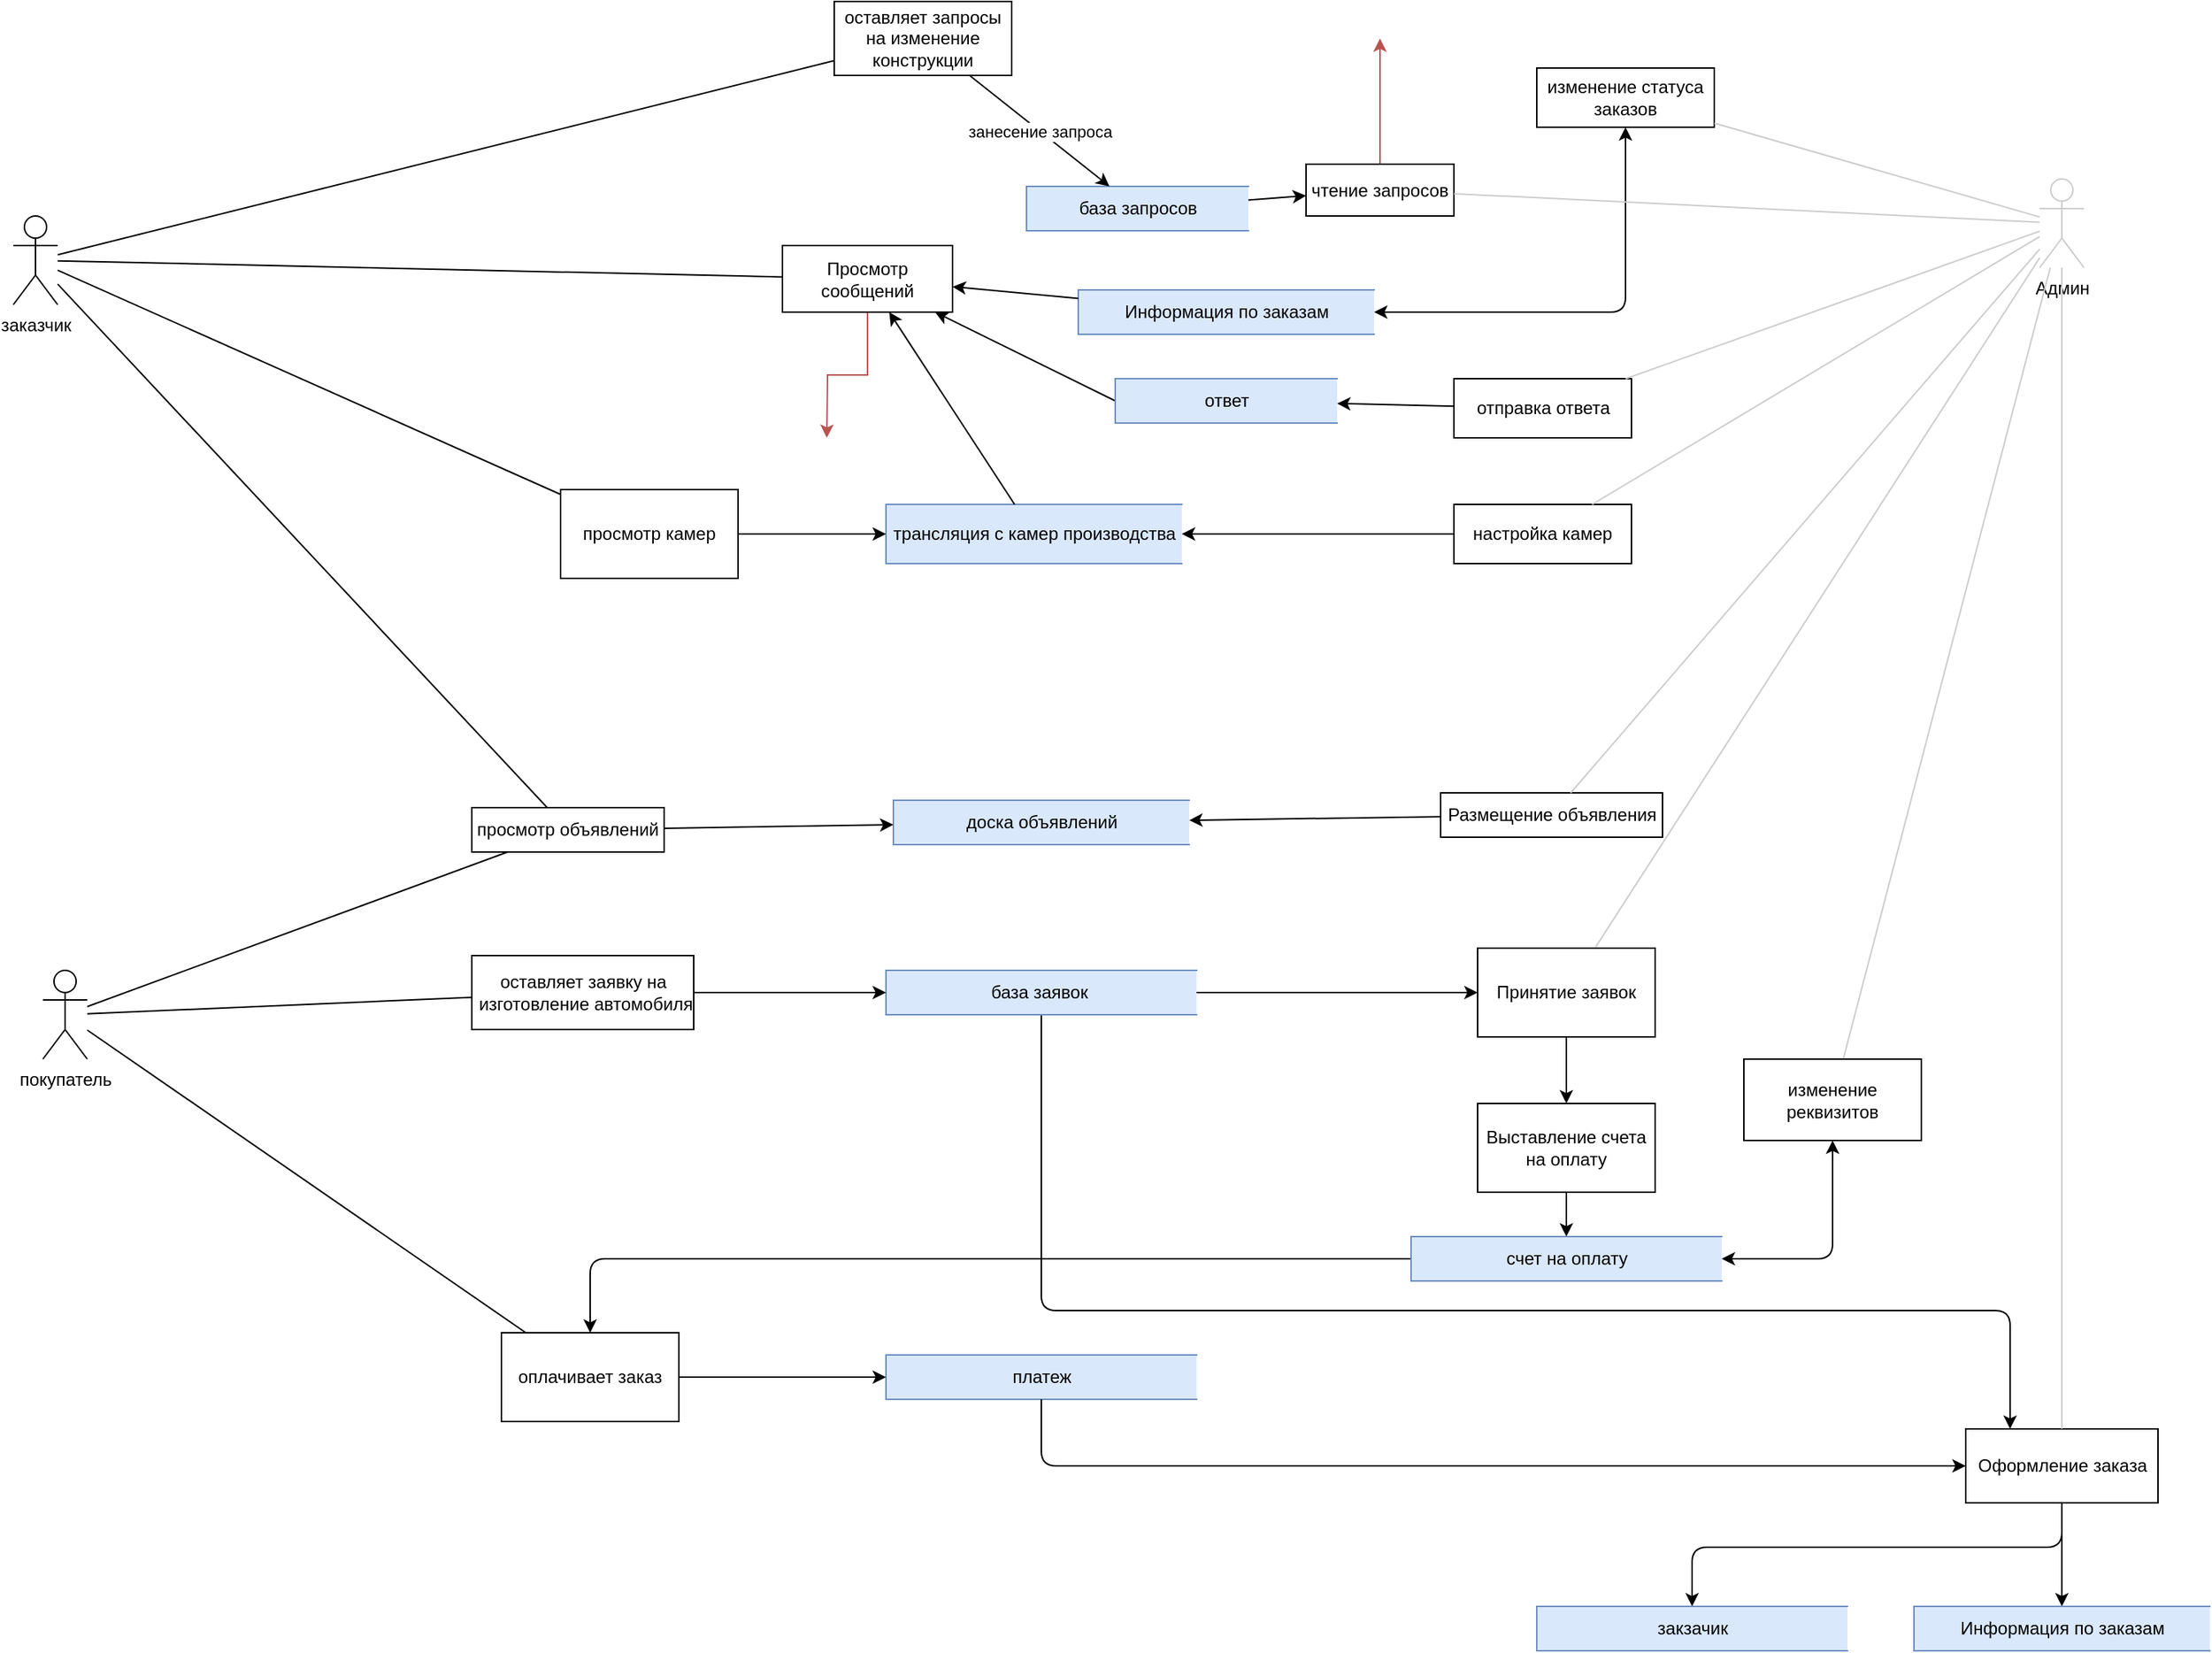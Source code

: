 <mxfile version="15.6.1" type="github" pages="2">
  <diagram id="y4CA1rRjGdysuxIqKg8y" name="Page-1">
    <mxGraphModel dx="2048" dy="654" grid="1" gridSize="10" guides="1" tooltips="1" connect="1" arrows="1" fold="1" page="1" pageScale="1" pageWidth="827" pageHeight="1169" math="0" shadow="0">
      <root>
        <mxCell id="0" />
        <mxCell id="1" parent="0" />
        <mxCell id="VrzXlD3wAECmVU4_dmZE-87" value="" style="endArrow=none;html=1;endFill=0;strokeColor=#CCCCCC;" parent="1" source="VrzXlD3wAECmVU4_dmZE-16" target="VrzXlD3wAECmVU4_dmZE-86" edge="1">
          <mxGeometry width="50" height="50" relative="1" as="geometry">
            <mxPoint x="480" y="610" as="sourcePoint" />
            <mxPoint x="530" y="560" as="targetPoint" />
          </mxGeometry>
        </mxCell>
        <mxCell id="VrzXlD3wAECmVU4_dmZE-1" value="оставляет запросы на изменение конструкции" style="rounded=0;whiteSpace=wrap;html=1;" parent="1" vertex="1">
          <mxGeometry x="-125" y="15" width="120" height="50" as="geometry" />
        </mxCell>
        <mxCell id="VrzXlD3wAECmVU4_dmZE-4" value="база запросов" style="html=1;dashed=0;whitespace=wrap;shape=partialRectangle;right=0;fillColor=#dae8fc;strokeColor=#6c8ebf;" parent="1" vertex="1">
          <mxGeometry x="5" y="140" width="150" height="30" as="geometry" />
        </mxCell>
        <mxCell id="VrzXlD3wAECmVU4_dmZE-10" value="заказчик" style="shape=umlActor;verticalLabelPosition=bottom;verticalAlign=top;html=1;outlineConnect=0;" parent="1" vertex="1">
          <mxGeometry x="-680" y="160" width="30" height="60" as="geometry" />
        </mxCell>
        <mxCell id="VrzXlD3wAECmVU4_dmZE-11" value="" style="endArrow=none;html=1;endFill=0;" parent="1" source="VrzXlD3wAECmVU4_dmZE-10" target="VrzXlD3wAECmVU4_dmZE-1" edge="1">
          <mxGeometry width="50" height="50" relative="1" as="geometry">
            <mxPoint x="70" y="440" as="sourcePoint" />
            <mxPoint x="260" y="190" as="targetPoint" />
          </mxGeometry>
        </mxCell>
        <mxCell id="VrzXlD3wAECmVU4_dmZE-14" value="" style="endArrow=classic;html=1;" parent="1" source="VrzXlD3wAECmVU4_dmZE-1" target="VrzXlD3wAECmVU4_dmZE-4" edge="1">
          <mxGeometry relative="1" as="geometry">
            <mxPoint x="-15" y="15" as="sourcePoint" />
            <mxPoint x="85" y="15" as="targetPoint" />
          </mxGeometry>
        </mxCell>
        <mxCell id="VrzXlD3wAECmVU4_dmZE-15" value="занесение запроса" style="edgeLabel;resizable=0;html=1;align=center;verticalAlign=middle;" parent="VrzXlD3wAECmVU4_dmZE-14" connectable="0" vertex="1">
          <mxGeometry relative="1" as="geometry" />
        </mxCell>
        <mxCell id="VrzXlD3wAECmVU4_dmZE-16" value="Админ" style="shape=umlActor;verticalLabelPosition=bottom;verticalAlign=top;html=1;outlineConnect=0;strokeColor=#CCCCCC;" parent="1" vertex="1">
          <mxGeometry x="690" y="135" width="30" height="60" as="geometry" />
        </mxCell>
        <mxCell id="h4QKKrm3KqJXx1W9fiLN-11" style="edgeStyle=orthogonalEdgeStyle;orthogonalLoop=1;jettySize=auto;html=1;startArrow=classic;startFill=1;" parent="1" source="VrzXlD3wAECmVU4_dmZE-17" target="VrzXlD3wAECmVU4_dmZE-42" edge="1">
          <mxGeometry relative="1" as="geometry" />
        </mxCell>
        <mxCell id="VrzXlD3wAECmVU4_dmZE-17" value="Информация по заказам" style="html=1;dashed=0;whitespace=wrap;shape=partialRectangle;right=0;fillColor=#dae8fc;strokeColor=#6c8ebf;" parent="1" vertex="1">
          <mxGeometry x="40" y="210" width="200" height="30" as="geometry" />
        </mxCell>
        <mxCell id="Q7XhJ7vtrL6c-V6PacHq-3" style="edgeStyle=orthogonalEdgeStyle;rounded=0;orthogonalLoop=1;jettySize=auto;html=1;fillColor=#f8cecc;strokeColor=#b85450;" edge="1" parent="1" source="VrzXlD3wAECmVU4_dmZE-18">
          <mxGeometry relative="1" as="geometry">
            <mxPoint x="244" y="40" as="targetPoint" />
          </mxGeometry>
        </mxCell>
        <mxCell id="VrzXlD3wAECmVU4_dmZE-18" value="чтение запросов" style="rounded=0;whiteSpace=wrap;html=1;" parent="1" vertex="1">
          <mxGeometry x="194" y="125" width="100" height="35" as="geometry" />
        </mxCell>
        <mxCell id="VrzXlD3wAECmVU4_dmZE-23" value="" style="endArrow=none;html=1;endFill=0;strokeColor=#CCCCCC;" parent="1" source="VrzXlD3wAECmVU4_dmZE-16" target="VrzXlD3wAECmVU4_dmZE-18" edge="1">
          <mxGeometry width="50" height="50" relative="1" as="geometry">
            <mxPoint x="410" y="380" as="sourcePoint" />
            <mxPoint x="460" y="330" as="targetPoint" />
          </mxGeometry>
        </mxCell>
        <mxCell id="VrzXlD3wAECmVU4_dmZE-24" value="" style="endArrow=classic;html=1;" parent="1" source="VrzXlD3wAECmVU4_dmZE-4" target="VrzXlD3wAECmVU4_dmZE-18" edge="1">
          <mxGeometry width="50" height="50" relative="1" as="geometry">
            <mxPoint x="265" y="105" as="sourcePoint" />
            <mxPoint x="205" y="155" as="targetPoint" />
          </mxGeometry>
        </mxCell>
        <mxCell id="VrzXlD3wAECmVU4_dmZE-25" value="отправка ответа" style="html=1;dashed=0;whitespace=wrap;" parent="1" vertex="1">
          <mxGeometry x="294" y="270" width="120" height="40" as="geometry" />
        </mxCell>
        <mxCell id="VrzXlD3wAECmVU4_dmZE-26" value="" style="endArrow=none;html=1;endFill=0;strokeColor=#CCCCCC;" parent="1" source="VrzXlD3wAECmVU4_dmZE-16" target="VrzXlD3wAECmVU4_dmZE-25" edge="1">
          <mxGeometry width="50" height="50" relative="1" as="geometry">
            <mxPoint x="500" y="220" as="sourcePoint" />
            <mxPoint x="550" y="170" as="targetPoint" />
          </mxGeometry>
        </mxCell>
        <mxCell id="VrzXlD3wAECmVU4_dmZE-28" value="Размещение объявления" style="html=1;dashed=0;whitespace=wrap;" parent="1" vertex="1">
          <mxGeometry x="285" y="550" width="150" height="30" as="geometry" />
        </mxCell>
        <mxCell id="VrzXlD3wAECmVU4_dmZE-31" value="" style="endArrow=none;html=1;endFill=0;strokeColor=#CCCCCC;" parent="1" source="VrzXlD3wAECmVU4_dmZE-16" target="VrzXlD3wAECmVU4_dmZE-28" edge="1">
          <mxGeometry width="50" height="50" relative="1" as="geometry">
            <mxPoint x="550" y="260" as="sourcePoint" />
            <mxPoint x="600" y="210" as="targetPoint" />
          </mxGeometry>
        </mxCell>
        <mxCell id="VrzXlD3wAECmVU4_dmZE-32" value="доска объявлений" style="html=1;dashed=0;whitespace=wrap;shape=partialRectangle;right=0;fillColor=#dae8fc;strokeColor=#6c8ebf;" parent="1" vertex="1">
          <mxGeometry x="-85" y="555" width="200" height="30" as="geometry" />
        </mxCell>
        <mxCell id="VrzXlD3wAECmVU4_dmZE-33" value="покупатель" style="shape=umlActor;verticalLabelPosition=bottom;verticalAlign=top;html=1;outlineConnect=0;" parent="1" vertex="1">
          <mxGeometry x="-660" y="670" width="30" height="60" as="geometry" />
        </mxCell>
        <mxCell id="Q7XhJ7vtrL6c-V6PacHq-1" style="edgeStyle=orthogonalEdgeStyle;rounded=0;orthogonalLoop=1;jettySize=auto;html=1;fillColor=#f8cecc;strokeColor=#b85450;" edge="1" parent="1" source="VrzXlD3wAECmVU4_dmZE-38">
          <mxGeometry relative="1" as="geometry">
            <mxPoint x="-130" y="310" as="targetPoint" />
          </mxGeometry>
        </mxCell>
        <mxCell id="VrzXlD3wAECmVU4_dmZE-38" value="Просмотр сообщений" style="rounded=0;whiteSpace=wrap;html=1;" parent="1" vertex="1">
          <mxGeometry x="-160" y="180" width="115" height="45" as="geometry" />
        </mxCell>
        <mxCell id="VrzXlD3wAECmVU4_dmZE-39" value="" style="endArrow=none;html=1;endFill=0;" parent="1" source="VrzXlD3wAECmVU4_dmZE-10" target="VrzXlD3wAECmVU4_dmZE-38" edge="1">
          <mxGeometry width="50" height="50" relative="1" as="geometry">
            <mxPoint x="-260" y="250" as="sourcePoint" />
            <mxPoint x="-210" y="200" as="targetPoint" />
          </mxGeometry>
        </mxCell>
        <mxCell id="VrzXlD3wAECmVU4_dmZE-41" value="" style="endArrow=classic;html=1;" parent="1" source="VrzXlD3wAECmVU4_dmZE-28" target="VrzXlD3wAECmVU4_dmZE-32" edge="1">
          <mxGeometry width="50" height="50" relative="1" as="geometry">
            <mxPoint x="-120" y="510" as="sourcePoint" />
            <mxPoint x="-70" y="460" as="targetPoint" />
          </mxGeometry>
        </mxCell>
        <mxCell id="VrzXlD3wAECmVU4_dmZE-42" value="изменение статуса заказов" style="rounded=0;whiteSpace=wrap;html=1;" parent="1" vertex="1">
          <mxGeometry x="350" y="60" width="120" height="40" as="geometry" />
        </mxCell>
        <mxCell id="VrzXlD3wAECmVU4_dmZE-43" value="" style="endArrow=none;html=1;endFill=0;strokeColor=#CCCCCC;" parent="1" source="VrzXlD3wAECmVU4_dmZE-16" target="VrzXlD3wAECmVU4_dmZE-42" edge="1">
          <mxGeometry width="50" height="50" relative="1" as="geometry">
            <mxPoint x="120" y="380" as="sourcePoint" />
            <mxPoint x="170" y="330" as="targetPoint" />
          </mxGeometry>
        </mxCell>
        <mxCell id="VrzXlD3wAECmVU4_dmZE-45" value="" style="endArrow=classic;html=1;" parent="1" source="VrzXlD3wAECmVU4_dmZE-25" target="h4QKKrm3KqJXx1W9fiLN-32" edge="1">
          <mxGeometry width="50" height="50" relative="1" as="geometry">
            <mxPoint x="130" y="335" as="sourcePoint" />
            <mxPoint x="-27.5" y="290" as="targetPoint" />
          </mxGeometry>
        </mxCell>
        <mxCell id="VrzXlD3wAECmVU4_dmZE-48" value="" style="endArrow=classic;html=1;" parent="1" source="VrzXlD3wAECmVU4_dmZE-17" target="VrzXlD3wAECmVU4_dmZE-38" edge="1">
          <mxGeometry width="50" height="50" relative="1" as="geometry">
            <mxPoint x="50" y="185" as="sourcePoint" />
            <mxPoint x="-46.538" y="275" as="targetPoint" />
          </mxGeometry>
        </mxCell>
        <mxCell id="VrzXlD3wAECmVU4_dmZE-49" value="трансляция с камер производства" style="html=1;dashed=0;whitespace=wrap;shape=partialRectangle;right=0;fillColor=#dae8fc;strokeColor=#6c8ebf;" parent="1" vertex="1">
          <mxGeometry x="-90" y="355" width="200" height="40" as="geometry" />
        </mxCell>
        <mxCell id="VrzXlD3wAECmVU4_dmZE-50" value="настройка камер" style="rounded=0;whiteSpace=wrap;html=1;" parent="1" vertex="1">
          <mxGeometry x="294" y="355" width="120" height="40" as="geometry" />
        </mxCell>
        <mxCell id="VrzXlD3wAECmVU4_dmZE-51" value="" style="endArrow=none;html=1;endFill=0;strokeColor=#CCCCCC;" parent="1" source="VrzXlD3wAECmVU4_dmZE-16" target="VrzXlD3wAECmVU4_dmZE-50" edge="1">
          <mxGeometry width="50" height="50" relative="1" as="geometry">
            <mxPoint x="350" y="590" as="sourcePoint" />
            <mxPoint x="400" y="540" as="targetPoint" />
          </mxGeometry>
        </mxCell>
        <mxCell id="VrzXlD3wAECmVU4_dmZE-52" value="" style="endArrow=classic;html=1;" parent="1" source="VrzXlD3wAECmVU4_dmZE-50" target="VrzXlD3wAECmVU4_dmZE-49" edge="1">
          <mxGeometry width="50" height="50" relative="1" as="geometry">
            <mxPoint x="170" y="555" as="sourcePoint" />
            <mxPoint x="220" y="505" as="targetPoint" />
          </mxGeometry>
        </mxCell>
        <mxCell id="VrzXlD3wAECmVU4_dmZE-54" value="просмотр объявлений" style="rounded=0;whiteSpace=wrap;html=1;" parent="1" vertex="1">
          <mxGeometry x="-370" y="560" width="130" height="30" as="geometry" />
        </mxCell>
        <mxCell id="VrzXlD3wAECmVU4_dmZE-55" value="" style="endArrow=none;html=1;endFill=0;" parent="1" source="VrzXlD3wAECmVU4_dmZE-33" target="VrzXlD3wAECmVU4_dmZE-54" edge="1">
          <mxGeometry width="50" height="50" relative="1" as="geometry">
            <mxPoint x="-190" y="690" as="sourcePoint" />
            <mxPoint x="-140" y="640" as="targetPoint" />
          </mxGeometry>
        </mxCell>
        <mxCell id="VrzXlD3wAECmVU4_dmZE-56" value="" style="endArrow=none;html=1;endFill=0;" parent="1" source="VrzXlD3wAECmVU4_dmZE-10" target="VrzXlD3wAECmVU4_dmZE-54" edge="1">
          <mxGeometry width="50" height="50" relative="1" as="geometry">
            <mxPoint x="-270" y="440" as="sourcePoint" />
            <mxPoint x="-220" y="390" as="targetPoint" />
          </mxGeometry>
        </mxCell>
        <mxCell id="VrzXlD3wAECmVU4_dmZE-57" value="" style="endArrow=classic;html=1;" parent="1" source="VrzXlD3wAECmVU4_dmZE-54" target="VrzXlD3wAECmVU4_dmZE-32" edge="1">
          <mxGeometry width="50" height="50" relative="1" as="geometry">
            <mxPoint x="-30" y="640" as="sourcePoint" />
            <mxPoint x="20" y="590" as="targetPoint" />
          </mxGeometry>
        </mxCell>
        <mxCell id="VrzXlD3wAECmVU4_dmZE-68" value="" style="endArrow=classic;html=1;" parent="1" source="VrzXlD3wAECmVU4_dmZE-49" target="VrzXlD3wAECmVU4_dmZE-38" edge="1">
          <mxGeometry width="50" height="50" relative="1" as="geometry">
            <mxPoint x="-20" y="395" as="sourcePoint" />
            <mxPoint x="-65" y="305" as="targetPoint" />
          </mxGeometry>
        </mxCell>
        <mxCell id="VrzXlD3wAECmVU4_dmZE-75" value="просмотр камер" style="rounded=0;whiteSpace=wrap;html=1;" parent="1" vertex="1">
          <mxGeometry x="-310" y="345" width="120" height="60" as="geometry" />
        </mxCell>
        <mxCell id="VrzXlD3wAECmVU4_dmZE-76" value="" style="endArrow=none;html=1;endFill=0;" parent="1" source="VrzXlD3wAECmVU4_dmZE-10" target="VrzXlD3wAECmVU4_dmZE-75" edge="1">
          <mxGeometry width="50" height="50" relative="1" as="geometry">
            <mxPoint x="-350" y="360" as="sourcePoint" />
            <mxPoint x="-300" y="310" as="targetPoint" />
          </mxGeometry>
        </mxCell>
        <mxCell id="VrzXlD3wAECmVU4_dmZE-77" value="" style="endArrow=classic;html=1;" parent="1" source="VrzXlD3wAECmVU4_dmZE-75" target="VrzXlD3wAECmVU4_dmZE-49" edge="1">
          <mxGeometry width="50" height="50" relative="1" as="geometry">
            <mxPoint x="-170" y="495" as="sourcePoint" />
            <mxPoint x="-120" y="445" as="targetPoint" />
          </mxGeometry>
        </mxCell>
        <mxCell id="h4QKKrm3KqJXx1W9fiLN-28" style="edgeStyle=orthogonalEdgeStyle;orthogonalLoop=1;jettySize=auto;html=1;startArrow=none;startFill=0;" parent="1" source="VrzXlD3wAECmVU4_dmZE-78" target="VrzXlD3wAECmVU4_dmZE-80" edge="1">
          <mxGeometry relative="1" as="geometry">
            <Array as="points">
              <mxPoint x="15" y="900" />
              <mxPoint x="670" y="900" />
            </Array>
          </mxGeometry>
        </mxCell>
        <mxCell id="VrzXlD3wAECmVU4_dmZE-78" value="база заявок&amp;nbsp;" style="html=1;dashed=0;whitespace=wrap;shape=partialRectangle;right=0;fillColor=#dae8fc;strokeColor=#6c8ebf;" parent="1" vertex="1">
          <mxGeometry x="-90" y="670" width="210" height="30" as="geometry" />
        </mxCell>
        <mxCell id="VrzXlD3wAECmVU4_dmZE-79" value="оставляет заявку на&lt;br&gt;&amp;nbsp;изготовление автомобиля" style="html=1;dashed=0;whitespace=wrap;" parent="1" vertex="1">
          <mxGeometry x="-370" y="660" width="150" height="50" as="geometry" />
        </mxCell>
        <mxCell id="h4QKKrm3KqJXx1W9fiLN-23" style="edgeStyle=orthogonalEdgeStyle;orthogonalLoop=1;jettySize=auto;html=1;startFill=0;startArrow=none;" parent="1" source="VrzXlD3wAECmVU4_dmZE-80" target="h4QKKrm3KqJXx1W9fiLN-22" edge="1">
          <mxGeometry relative="1" as="geometry" />
        </mxCell>
        <mxCell id="h4QKKrm3KqJXx1W9fiLN-30" style="edgeStyle=orthogonalEdgeStyle;orthogonalLoop=1;jettySize=auto;html=1;startArrow=none;startFill=0;" parent="1" source="VrzXlD3wAECmVU4_dmZE-80" target="h4QKKrm3KqJXx1W9fiLN-29" edge="1">
          <mxGeometry relative="1" as="geometry">
            <Array as="points">
              <mxPoint x="705" y="1060" />
              <mxPoint x="455" y="1060" />
            </Array>
          </mxGeometry>
        </mxCell>
        <mxCell id="VrzXlD3wAECmVU4_dmZE-80" value="Оформление заказа" style="html=1;dashed=0;whitespace=wrap;" parent="1" vertex="1">
          <mxGeometry x="640" y="980" width="130" height="50" as="geometry" />
        </mxCell>
        <mxCell id="VrzXlD3wAECmVU4_dmZE-81" value="" style="endArrow=none;html=1;endFill=0;strokeColor=#CCCCCC;" parent="1" source="VrzXlD3wAECmVU4_dmZE-16" target="VrzXlD3wAECmVU4_dmZE-80" edge="1">
          <mxGeometry width="50" height="50" relative="1" as="geometry">
            <mxPoint x="630" y="540" as="sourcePoint" />
            <mxPoint x="680" y="490" as="targetPoint" />
          </mxGeometry>
        </mxCell>
        <mxCell id="VrzXlD3wAECmVU4_dmZE-82" value="" style="endArrow=none;html=1;endFill=0;" parent="1" source="VrzXlD3wAECmVU4_dmZE-33" target="VrzXlD3wAECmVU4_dmZE-79" edge="1">
          <mxGeometry width="50" height="50" relative="1" as="geometry">
            <mxPoint x="-240" y="880" as="sourcePoint" />
            <mxPoint x="-190" y="830" as="targetPoint" />
          </mxGeometry>
        </mxCell>
        <mxCell id="VrzXlD3wAECmVU4_dmZE-83" value="" style="endArrow=classic;html=1;exitX=1;exitY=0.5;exitDx=0;exitDy=0;" parent="1" source="VrzXlD3wAECmVU4_dmZE-79" target="VrzXlD3wAECmVU4_dmZE-78" edge="1">
          <mxGeometry width="50" height="50" relative="1" as="geometry">
            <mxPoint x="-100" y="870" as="sourcePoint" />
            <mxPoint x="-50" y="820" as="targetPoint" />
          </mxGeometry>
        </mxCell>
        <mxCell id="VrzXlD3wAECmVU4_dmZE-85" value="платеж" style="html=1;dashed=0;whitespace=wrap;shape=partialRectangle;right=0;fillColor=#dae8fc;strokeColor=#6c8ebf;" parent="1" vertex="1">
          <mxGeometry x="-90" y="930" width="210" height="30" as="geometry" />
        </mxCell>
        <mxCell id="h4QKKrm3KqJXx1W9fiLN-6" style="edgeStyle=orthogonalEdgeStyle;orthogonalLoop=1;jettySize=auto;html=1;" parent="1" source="VrzXlD3wAECmVU4_dmZE-86" target="h4QKKrm3KqJXx1W9fiLN-7" edge="1">
          <mxGeometry relative="1" as="geometry">
            <mxPoint x="320.0" y="730" as="targetPoint" />
          </mxGeometry>
        </mxCell>
        <mxCell id="VrzXlD3wAECmVU4_dmZE-86" value="Принятие заявок" style="rounded=0;whiteSpace=wrap;html=1;" parent="1" vertex="1">
          <mxGeometry x="310" y="655" width="120" height="60" as="geometry" />
        </mxCell>
        <mxCell id="VrzXlD3wAECmVU4_dmZE-88" value="" style="endArrow=classic;html=1;edgeStyle=orthogonalEdgeStyle;" parent="1" source="VrzXlD3wAECmVU4_dmZE-78" target="VrzXlD3wAECmVU4_dmZE-86" edge="1">
          <mxGeometry width="50" height="50" relative="1" as="geometry">
            <mxPoint x="240" y="770" as="sourcePoint" />
            <mxPoint x="290" y="720" as="targetPoint" />
          </mxGeometry>
        </mxCell>
        <mxCell id="VrzXlD3wAECmVU4_dmZE-89" value="" style="endArrow=none;html=1;endFill=0;strokeColor=#CCCCCC;" parent="1" source="VrzXlD3wAECmVU4_dmZE-16" target="VrzXlD3wAECmVU4_dmZE-90" edge="1">
          <mxGeometry width="50" height="50" relative="1" as="geometry">
            <mxPoint x="300" y="780" as="sourcePoint" />
            <mxPoint x="390" y="780" as="targetPoint" />
          </mxGeometry>
        </mxCell>
        <mxCell id="VrzXlD3wAECmVU4_dmZE-90" value="изменение реквизитов" style="rounded=0;whiteSpace=wrap;html=1;" parent="1" vertex="1">
          <mxGeometry x="490" y="730" width="120" height="55" as="geometry" />
        </mxCell>
        <mxCell id="h4QKKrm3KqJXx1W9fiLN-27" style="edgeStyle=orthogonalEdgeStyle;orthogonalLoop=1;jettySize=auto;html=1;startArrow=none;startFill=0;" parent="1" source="VrzXlD3wAECmVU4_dmZE-93" target="VrzXlD3wAECmVU4_dmZE-85" edge="1">
          <mxGeometry relative="1" as="geometry" />
        </mxCell>
        <mxCell id="VrzXlD3wAECmVU4_dmZE-93" value="оплачивает заказ" style="rounded=0;whiteSpace=wrap;html=1;" parent="1" vertex="1">
          <mxGeometry x="-350" y="915" width="120" height="60" as="geometry" />
        </mxCell>
        <mxCell id="VrzXlD3wAECmVU4_dmZE-94" value="" style="endArrow=none;html=1;endFill=0;" parent="1" source="VrzXlD3wAECmVU4_dmZE-33" target="VrzXlD3wAECmVU4_dmZE-93" edge="1">
          <mxGeometry width="50" height="50" relative="1" as="geometry">
            <mxPoint x="-470" y="830" as="sourcePoint" />
            <mxPoint x="-420" y="780" as="targetPoint" />
          </mxGeometry>
        </mxCell>
        <mxCell id="VrzXlD3wAECmVU4_dmZE-97" value="" style="endArrow=classic;html=1;edgeStyle=orthogonalEdgeStyle;" parent="1" source="VrzXlD3wAECmVU4_dmZE-85" target="VrzXlD3wAECmVU4_dmZE-80" edge="1">
          <mxGeometry width="50" height="50" relative="1" as="geometry">
            <mxPoint x="280" y="1070" as="sourcePoint" />
            <mxPoint x="330" y="1020" as="targetPoint" />
            <Array as="points">
              <mxPoint x="15" y="1005" />
            </Array>
          </mxGeometry>
        </mxCell>
        <mxCell id="h4QKKrm3KqJXx1W9fiLN-9" style="edgeStyle=orthogonalEdgeStyle;orthogonalLoop=1;jettySize=auto;html=1;" parent="1" source="h4QKKrm3KqJXx1W9fiLN-7" target="h4QKKrm3KqJXx1W9fiLN-8" edge="1">
          <mxGeometry relative="1" as="geometry" />
        </mxCell>
        <mxCell id="h4QKKrm3KqJXx1W9fiLN-7" value="Выставление счета на оплату" style="rounded=0;whiteSpace=wrap;html=1;" parent="1" vertex="1">
          <mxGeometry x="310" y="760" width="120" height="60" as="geometry" />
        </mxCell>
        <mxCell id="h4QKKrm3KqJXx1W9fiLN-10" style="edgeStyle=orthogonalEdgeStyle;orthogonalLoop=1;jettySize=auto;html=1;startArrow=classic;startFill=1;" parent="1" source="h4QKKrm3KqJXx1W9fiLN-8" target="VrzXlD3wAECmVU4_dmZE-90" edge="1">
          <mxGeometry relative="1" as="geometry" />
        </mxCell>
        <mxCell id="h4QKKrm3KqJXx1W9fiLN-26" style="edgeStyle=orthogonalEdgeStyle;orthogonalLoop=1;jettySize=auto;html=1;startArrow=none;startFill=0;" parent="1" source="h4QKKrm3KqJXx1W9fiLN-8" target="VrzXlD3wAECmVU4_dmZE-93" edge="1">
          <mxGeometry relative="1" as="geometry" />
        </mxCell>
        <mxCell id="h4QKKrm3KqJXx1W9fiLN-8" value="счет на оплату" style="html=1;dashed=0;whitespace=wrap;shape=partialRectangle;right=0;fillColor=#dae8fc;strokeColor=#6c8ebf;" parent="1" vertex="1">
          <mxGeometry x="265" y="850" width="210" height="30" as="geometry" />
        </mxCell>
        <mxCell id="h4QKKrm3KqJXx1W9fiLN-22" value="Информация по заказам" style="html=1;dashed=0;whitespace=wrap;shape=partialRectangle;right=0;fillColor=#dae8fc;strokeColor=#6c8ebf;" parent="1" vertex="1">
          <mxGeometry x="605" y="1100" width="200" height="30" as="geometry" />
        </mxCell>
        <mxCell id="h4QKKrm3KqJXx1W9fiLN-29" value="закзачик" style="html=1;dashed=0;whitespace=wrap;shape=partialRectangle;right=0;fillColor=#dae8fc;strokeColor=#6c8ebf;" parent="1" vertex="1">
          <mxGeometry x="350" y="1100" width="210" height="30" as="geometry" />
        </mxCell>
        <mxCell id="h4QKKrm3KqJXx1W9fiLN-34" style="orthogonalLoop=1;jettySize=auto;html=1;startArrow=none;startFill=0;endArrow=classic;endFill=1;exitX=0;exitY=0.5;exitDx=0;exitDy=0;" parent="1" source="h4QKKrm3KqJXx1W9fiLN-32" target="VrzXlD3wAECmVU4_dmZE-38" edge="1">
          <mxGeometry relative="1" as="geometry" />
        </mxCell>
        <mxCell id="h4QKKrm3KqJXx1W9fiLN-32" value="ответ" style="html=1;dashed=0;whitespace=wrap;shape=partialRectangle;right=0;fillColor=#dae8fc;strokeColor=#6c8ebf;" parent="1" vertex="1">
          <mxGeometry x="65" y="270" width="150" height="30" as="geometry" />
        </mxCell>
      </root>
    </mxGraphModel>
  </diagram>
  <diagram id="t3ZY1wPm2-9hYjKBhdAq" name="Page-2">
    <mxGraphModel dx="1038" dy="556" grid="1" gridSize="10" guides="1" tooltips="1" connect="1" arrows="1" fold="1" page="1" pageScale="1" pageWidth="1169" pageHeight="827" math="0" shadow="0">
      <root>
        <mxCell id="-8ZNjmyRJtTw2ahVb4Tr-0" />
        <mxCell id="-8ZNjmyRJtTw2ahVb4Tr-1" parent="-8ZNjmyRJtTw2ahVb4Tr-0" />
      </root>
    </mxGraphModel>
  </diagram>
</mxfile>
